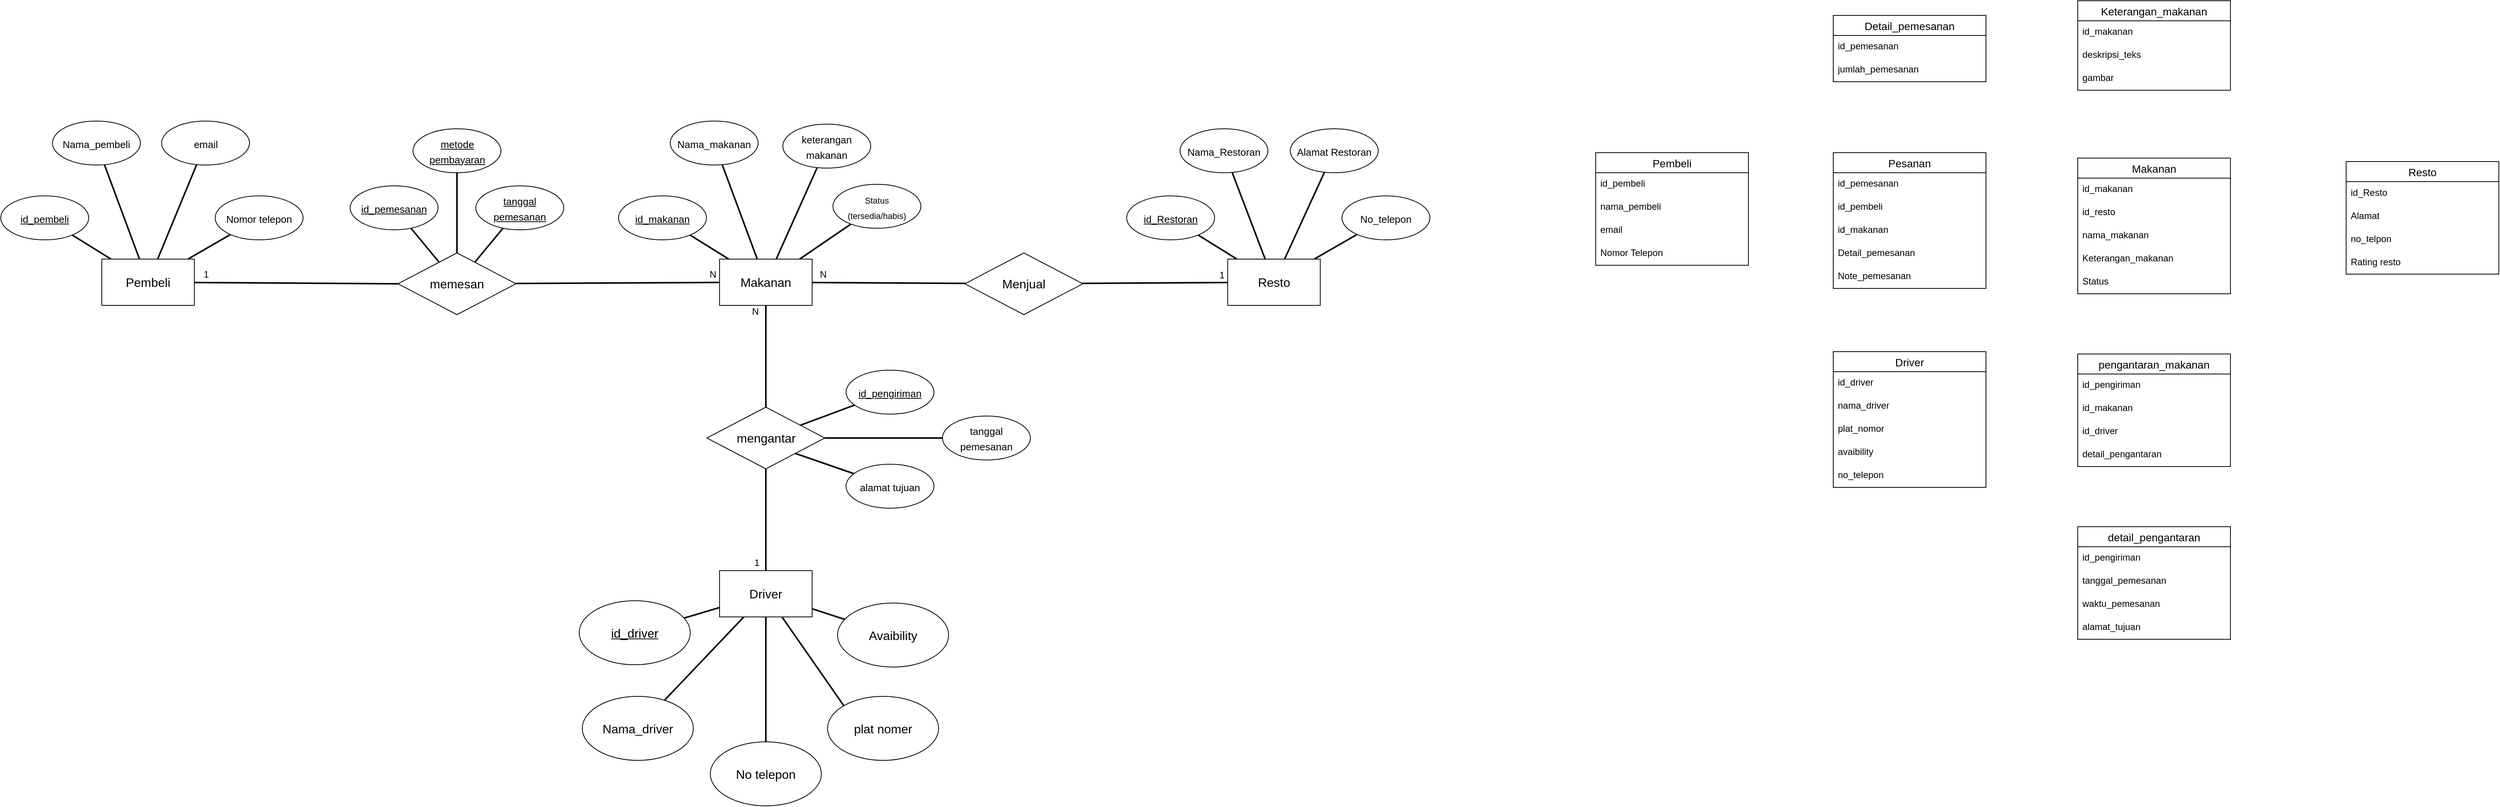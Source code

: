 <mxfile version="21.1.2" type="github">
  <diagram name="Page-1" id="kpE2Phg5UG2O1yojQXth">
    <mxGraphModel dx="1988" dy="1352" grid="0" gridSize="10" guides="1" tooltips="1" connect="1" arrows="1" fold="1" page="0" pageScale="1" pageWidth="850" pageHeight="1100" math="0" shadow="0">
      <root>
        <mxCell id="0" />
        <mxCell id="1" parent="0" />
        <mxCell id="WbsWjwDJcjXZ_kDhLRrN-7" style="edgeStyle=none;curved=1;rounded=0;orthogonalLoop=1;jettySize=auto;html=1;fontSize=12;endArrow=none;endFill=0;strokeWidth=2;" parent="1" source="WbsWjwDJcjXZ_kDhLRrN-2" target="WbsWjwDJcjXZ_kDhLRrN-4" edge="1">
          <mxGeometry relative="1" as="geometry" />
        </mxCell>
        <mxCell id="WbsWjwDJcjXZ_kDhLRrN-8" style="edgeStyle=none;curved=1;rounded=0;orthogonalLoop=1;jettySize=auto;html=1;fontSize=12;startSize=8;endSize=8;strokeWidth=2;endArrow=none;endFill=0;" parent="1" source="WbsWjwDJcjXZ_kDhLRrN-2" target="WbsWjwDJcjXZ_kDhLRrN-3" edge="1">
          <mxGeometry relative="1" as="geometry" />
        </mxCell>
        <mxCell id="WbsWjwDJcjXZ_kDhLRrN-9" style="edgeStyle=none;curved=1;rounded=0;orthogonalLoop=1;jettySize=auto;html=1;fontSize=12;startSize=8;endSize=8;endArrow=none;endFill=0;strokeWidth=2;" parent="1" source="WbsWjwDJcjXZ_kDhLRrN-2" target="WbsWjwDJcjXZ_kDhLRrN-6" edge="1">
          <mxGeometry relative="1" as="geometry" />
        </mxCell>
        <mxCell id="WbsWjwDJcjXZ_kDhLRrN-12" style="edgeStyle=none;curved=1;rounded=0;orthogonalLoop=1;jettySize=auto;html=1;fontSize=12;startSize=8;endSize=8;strokeWidth=2;endArrow=none;endFill=0;" parent="1" source="WbsWjwDJcjXZ_kDhLRrN-2" target="WbsWjwDJcjXZ_kDhLRrN-5" edge="1">
          <mxGeometry relative="1" as="geometry" />
        </mxCell>
        <mxCell id="WbsWjwDJcjXZ_kDhLRrN-54" style="edgeStyle=none;curved=1;rounded=0;orthogonalLoop=1;jettySize=auto;html=1;entryX=0;entryY=0.5;entryDx=0;entryDy=0;fontSize=12;startSize=8;endSize=8;endArrow=none;endFill=0;strokeWidth=2;" parent="1" source="WbsWjwDJcjXZ_kDhLRrN-2" target="WbsWjwDJcjXZ_kDhLRrN-24" edge="1">
          <mxGeometry relative="1" as="geometry" />
        </mxCell>
        <mxCell id="WbsWjwDJcjXZ_kDhLRrN-2" value="Pembeli" style="rounded=0;whiteSpace=wrap;html=1;fontSize=16;" parent="1" vertex="1">
          <mxGeometry x="46" y="259" width="120" height="60" as="geometry" />
        </mxCell>
        <mxCell id="WbsWjwDJcjXZ_kDhLRrN-3" value="&lt;font style=&quot;font-size: 13px;&quot;&gt;Nama_pembeli&lt;/font&gt;" style="ellipse;whiteSpace=wrap;html=1;fontSize=16;" parent="1" vertex="1">
          <mxGeometry x="-18" y="80" width="114" height="57" as="geometry" />
        </mxCell>
        <mxCell id="WbsWjwDJcjXZ_kDhLRrN-4" value="&lt;font style=&quot;font-size: 13px;&quot;&gt;&lt;u&gt;id_pembeli&lt;/u&gt;&lt;/font&gt;" style="ellipse;whiteSpace=wrap;html=1;fontSize=16;" parent="1" vertex="1">
          <mxGeometry x="-85" y="177" width="114" height="57" as="geometry" />
        </mxCell>
        <mxCell id="WbsWjwDJcjXZ_kDhLRrN-5" value="&lt;font style=&quot;font-size: 13px;&quot;&gt;Nomor telepon&lt;/font&gt;" style="ellipse;whiteSpace=wrap;html=1;fontSize=16;" parent="1" vertex="1">
          <mxGeometry x="193" y="177" width="114" height="57" as="geometry" />
        </mxCell>
        <mxCell id="WbsWjwDJcjXZ_kDhLRrN-6" value="&lt;font style=&quot;font-size: 13px;&quot;&gt;email&lt;/font&gt;" style="ellipse;whiteSpace=wrap;html=1;fontSize=16;" parent="1" vertex="1">
          <mxGeometry x="123.5" y="80" width="114" height="57" as="geometry" />
        </mxCell>
        <mxCell id="WbsWjwDJcjXZ_kDhLRrN-15" style="edgeStyle=none;curved=1;rounded=0;orthogonalLoop=1;jettySize=auto;html=1;fontSize=12;endArrow=none;endFill=0;strokeWidth=2;" parent="1" source="WbsWjwDJcjXZ_kDhLRrN-19" target="WbsWjwDJcjXZ_kDhLRrN-21" edge="1">
          <mxGeometry relative="1" as="geometry" />
        </mxCell>
        <mxCell id="WbsWjwDJcjXZ_kDhLRrN-16" style="edgeStyle=none;curved=1;rounded=0;orthogonalLoop=1;jettySize=auto;html=1;fontSize=12;startSize=8;endSize=8;strokeWidth=2;endArrow=none;endFill=0;" parent="1" source="WbsWjwDJcjXZ_kDhLRrN-19" target="WbsWjwDJcjXZ_kDhLRrN-20" edge="1">
          <mxGeometry relative="1" as="geometry" />
        </mxCell>
        <mxCell id="WbsWjwDJcjXZ_kDhLRrN-17" style="edgeStyle=none;curved=1;rounded=0;orthogonalLoop=1;jettySize=auto;html=1;fontSize=12;startSize=8;endSize=8;endArrow=none;endFill=0;strokeWidth=2;" parent="1" source="WbsWjwDJcjXZ_kDhLRrN-19" target="WbsWjwDJcjXZ_kDhLRrN-23" edge="1">
          <mxGeometry relative="1" as="geometry" />
        </mxCell>
        <mxCell id="WbsWjwDJcjXZ_kDhLRrN-18" style="edgeStyle=none;curved=1;rounded=0;orthogonalLoop=1;jettySize=auto;html=1;fontSize=12;startSize=8;endSize=8;strokeWidth=2;endArrow=none;endFill=0;" parent="1" source="WbsWjwDJcjXZ_kDhLRrN-19" target="WbsWjwDJcjXZ_kDhLRrN-22" edge="1">
          <mxGeometry relative="1" as="geometry" />
        </mxCell>
        <mxCell id="WbsWjwDJcjXZ_kDhLRrN-52" style="edgeStyle=none;curved=1;rounded=0;orthogonalLoop=1;jettySize=auto;html=1;fontSize=12;startSize=8;endSize=8;endArrow=none;endFill=0;strokeWidth=2;" parent="1" source="WbsWjwDJcjXZ_kDhLRrN-19" target="WbsWjwDJcjXZ_kDhLRrN-48" edge="1">
          <mxGeometry relative="1" as="geometry" />
        </mxCell>
        <mxCell id="WbsWjwDJcjXZ_kDhLRrN-69" style="edgeStyle=none;curved=1;rounded=0;orthogonalLoop=1;jettySize=auto;html=1;entryX=0.5;entryY=0;entryDx=0;entryDy=0;fontSize=12;startSize=8;endSize=8;strokeWidth=2;endArrow=none;endFill=0;" parent="1" source="WbsWjwDJcjXZ_kDhLRrN-19" target="WbsWjwDJcjXZ_kDhLRrN-57" edge="1">
          <mxGeometry relative="1" as="geometry" />
        </mxCell>
        <mxCell id="WbsWjwDJcjXZ_kDhLRrN-19" value="Makanan" style="rounded=0;whiteSpace=wrap;html=1;fontSize=16;" parent="1" vertex="1">
          <mxGeometry x="847" y="259" width="120" height="60" as="geometry" />
        </mxCell>
        <mxCell id="WbsWjwDJcjXZ_kDhLRrN-20" value="&lt;font style=&quot;font-size: 13px;&quot;&gt;Nama_makanan&lt;/font&gt;" style="ellipse;whiteSpace=wrap;html=1;fontSize=16;" parent="1" vertex="1">
          <mxGeometry x="783" y="80" width="114" height="57" as="geometry" />
        </mxCell>
        <mxCell id="WbsWjwDJcjXZ_kDhLRrN-21" value="&lt;font style=&quot;font-size: 13px;&quot;&gt;&lt;u&gt;id_makanan&lt;/u&gt;&lt;/font&gt;" style="ellipse;whiteSpace=wrap;html=1;fontSize=16;" parent="1" vertex="1">
          <mxGeometry x="716" y="177" width="114" height="57" as="geometry" />
        </mxCell>
        <mxCell id="WbsWjwDJcjXZ_kDhLRrN-22" value="&lt;font style=&quot;font-size: 11px;&quot;&gt;Status &lt;br&gt;(tersedia/habis)&lt;/font&gt;" style="ellipse;whiteSpace=wrap;html=1;fontSize=16;" parent="1" vertex="1">
          <mxGeometry x="994" y="162" width="114" height="57" as="geometry" />
        </mxCell>
        <mxCell id="WbsWjwDJcjXZ_kDhLRrN-23" value="&lt;font style=&quot;font-size: 13px;&quot;&gt;keterangan makanan&lt;/font&gt;" style="ellipse;whiteSpace=wrap;html=1;fontSize=16;" parent="1" vertex="1">
          <mxGeometry x="929" y="84" width="114" height="57" as="geometry" />
        </mxCell>
        <mxCell id="WbsWjwDJcjXZ_kDhLRrN-42" style="edgeStyle=none;curved=1;rounded=0;orthogonalLoop=1;jettySize=auto;html=1;fontSize=12;startSize=8;endSize=8;strokeWidth=2;endArrow=none;endFill=0;" parent="1" source="WbsWjwDJcjXZ_kDhLRrN-24" target="WbsWjwDJcjXZ_kDhLRrN-25" edge="1">
          <mxGeometry relative="1" as="geometry" />
        </mxCell>
        <mxCell id="WbsWjwDJcjXZ_kDhLRrN-43" style="edgeStyle=none;curved=1;rounded=0;orthogonalLoop=1;jettySize=auto;html=1;fontSize=12;startSize=8;endSize=8;strokeWidth=2;endArrow=none;endFill=0;" parent="1" source="WbsWjwDJcjXZ_kDhLRrN-24" target="WbsWjwDJcjXZ_kDhLRrN-27" edge="1">
          <mxGeometry relative="1" as="geometry" />
        </mxCell>
        <mxCell id="WbsWjwDJcjXZ_kDhLRrN-44" style="edgeStyle=none;curved=1;rounded=0;orthogonalLoop=1;jettySize=auto;html=1;fontSize=12;startSize=8;endSize=8;strokeWidth=2;endArrow=none;endFill=0;" parent="1" source="WbsWjwDJcjXZ_kDhLRrN-24" target="WbsWjwDJcjXZ_kDhLRrN-26" edge="1">
          <mxGeometry relative="1" as="geometry" />
        </mxCell>
        <mxCell id="WbsWjwDJcjXZ_kDhLRrN-55" style="edgeStyle=none;curved=1;rounded=0;orthogonalLoop=1;jettySize=auto;html=1;fontSize=12;startSize=8;endSize=8;endArrow=none;endFill=0;strokeWidth=2;" parent="1" source="WbsWjwDJcjXZ_kDhLRrN-24" target="WbsWjwDJcjXZ_kDhLRrN-19" edge="1">
          <mxGeometry relative="1" as="geometry" />
        </mxCell>
        <mxCell id="WbsWjwDJcjXZ_kDhLRrN-24" value="memesan" style="rhombus;whiteSpace=wrap;html=1;fontSize=16;" parent="1" vertex="1">
          <mxGeometry x="430" y="251" width="153" height="80" as="geometry" />
        </mxCell>
        <mxCell id="WbsWjwDJcjXZ_kDhLRrN-25" value="&lt;font style=&quot;font-size: 13px;&quot;&gt;&lt;u&gt;id_pemesanan&lt;/u&gt;&lt;/font&gt;" style="ellipse;whiteSpace=wrap;html=1;fontSize=16;" parent="1" vertex="1">
          <mxGeometry x="368" y="164" width="114" height="57" as="geometry" />
        </mxCell>
        <mxCell id="WbsWjwDJcjXZ_kDhLRrN-26" value="&lt;font style=&quot;font-size: 13px;&quot;&gt;&lt;u&gt;tanggal pemesanan&lt;/u&gt;&lt;/font&gt;" style="ellipse;whiteSpace=wrap;html=1;fontSize=16;" parent="1" vertex="1">
          <mxGeometry x="531" y="164" width="114" height="57" as="geometry" />
        </mxCell>
        <mxCell id="WbsWjwDJcjXZ_kDhLRrN-27" value="&lt;font style=&quot;font-size: 13px;&quot;&gt;&lt;u&gt;metode pembayaran&lt;/u&gt;&lt;/font&gt;" style="ellipse;whiteSpace=wrap;html=1;fontSize=16;" parent="1" vertex="1">
          <mxGeometry x="449.5" y="90" width="114" height="57" as="geometry" />
        </mxCell>
        <mxCell id="WbsWjwDJcjXZ_kDhLRrN-29" style="edgeStyle=none;curved=1;rounded=0;orthogonalLoop=1;jettySize=auto;html=1;fontSize=12;endArrow=none;endFill=0;strokeWidth=2;" parent="1" source="WbsWjwDJcjXZ_kDhLRrN-33" target="WbsWjwDJcjXZ_kDhLRrN-35" edge="1">
          <mxGeometry relative="1" as="geometry" />
        </mxCell>
        <mxCell id="WbsWjwDJcjXZ_kDhLRrN-30" style="edgeStyle=none;curved=1;rounded=0;orthogonalLoop=1;jettySize=auto;html=1;fontSize=12;startSize=8;endSize=8;strokeWidth=2;endArrow=none;endFill=0;" parent="1" source="WbsWjwDJcjXZ_kDhLRrN-33" target="WbsWjwDJcjXZ_kDhLRrN-34" edge="1">
          <mxGeometry relative="1" as="geometry" />
        </mxCell>
        <mxCell id="WbsWjwDJcjXZ_kDhLRrN-31" style="edgeStyle=none;curved=1;rounded=0;orthogonalLoop=1;jettySize=auto;html=1;fontSize=12;startSize=8;endSize=8;endArrow=none;endFill=0;strokeWidth=2;" parent="1" source="WbsWjwDJcjXZ_kDhLRrN-33" target="WbsWjwDJcjXZ_kDhLRrN-37" edge="1">
          <mxGeometry relative="1" as="geometry" />
        </mxCell>
        <mxCell id="WbsWjwDJcjXZ_kDhLRrN-32" style="edgeStyle=none;curved=1;rounded=0;orthogonalLoop=1;jettySize=auto;html=1;fontSize=12;startSize=8;endSize=8;strokeWidth=2;endArrow=none;endFill=0;" parent="1" source="WbsWjwDJcjXZ_kDhLRrN-33" target="WbsWjwDJcjXZ_kDhLRrN-36" edge="1">
          <mxGeometry relative="1" as="geometry" />
        </mxCell>
        <mxCell id="WbsWjwDJcjXZ_kDhLRrN-33" value="Resto" style="rounded=0;whiteSpace=wrap;html=1;fontSize=16;" parent="1" vertex="1">
          <mxGeometry x="1505.85" y="259" width="120" height="60" as="geometry" />
        </mxCell>
        <mxCell id="WbsWjwDJcjXZ_kDhLRrN-34" value="&lt;font style=&quot;font-size: 13px;&quot;&gt;Nama_Restoran&lt;/font&gt;" style="ellipse;whiteSpace=wrap;html=1;fontSize=16;" parent="1" vertex="1">
          <mxGeometry x="1444" y="90" width="114" height="57" as="geometry" />
        </mxCell>
        <mxCell id="WbsWjwDJcjXZ_kDhLRrN-35" value="&lt;font style=&quot;font-size: 13px;&quot;&gt;&lt;u&gt;id_Restoran&lt;/u&gt;&lt;/font&gt;" style="ellipse;whiteSpace=wrap;html=1;fontSize=16;" parent="1" vertex="1">
          <mxGeometry x="1374.85" y="177" width="114" height="57" as="geometry" />
        </mxCell>
        <mxCell id="WbsWjwDJcjXZ_kDhLRrN-36" value="&lt;font style=&quot;font-size: 13px;&quot;&gt;No_telepon&lt;/font&gt;" style="ellipse;whiteSpace=wrap;html=1;fontSize=16;" parent="1" vertex="1">
          <mxGeometry x="1654" y="177" width="114" height="57" as="geometry" />
        </mxCell>
        <mxCell id="WbsWjwDJcjXZ_kDhLRrN-37" value="&lt;font style=&quot;font-size: 13px;&quot;&gt;Alamat Restoran&lt;/font&gt;" style="ellipse;whiteSpace=wrap;html=1;fontSize=16;" parent="1" vertex="1">
          <mxGeometry x="1587" y="90" width="114" height="57" as="geometry" />
        </mxCell>
        <mxCell id="WbsWjwDJcjXZ_kDhLRrN-53" style="edgeStyle=none;curved=1;rounded=0;orthogonalLoop=1;jettySize=auto;html=1;fontSize=12;startSize=8;endSize=8;endArrow=none;endFill=0;strokeWidth=2;" parent="1" target="WbsWjwDJcjXZ_kDhLRrN-33" edge="1">
          <mxGeometry relative="1" as="geometry">
            <mxPoint x="1301.0" y="290.556" as="sourcePoint" />
          </mxGeometry>
        </mxCell>
        <mxCell id="WbsWjwDJcjXZ_kDhLRrN-48" value="Menjual" style="rhombus;whiteSpace=wrap;html=1;fontSize=16;" parent="1" vertex="1">
          <mxGeometry x="1165" y="251" width="153" height="80" as="geometry" />
        </mxCell>
        <mxCell id="WbsWjwDJcjXZ_kDhLRrN-63" style="edgeStyle=none;curved=1;rounded=0;orthogonalLoop=1;jettySize=auto;html=1;fontSize=12;startSize=8;endSize=8;strokeWidth=2;endArrow=none;endFill=0;" parent="1" source="WbsWjwDJcjXZ_kDhLRrN-56" target="WbsWjwDJcjXZ_kDhLRrN-58" edge="1">
          <mxGeometry relative="1" as="geometry" />
        </mxCell>
        <mxCell id="WbsWjwDJcjXZ_kDhLRrN-64" style="edgeStyle=none;curved=1;rounded=0;orthogonalLoop=1;jettySize=auto;html=1;fontSize=12;startSize=8;endSize=8;strokeWidth=2;endArrow=none;endFill=0;" parent="1" source="WbsWjwDJcjXZ_kDhLRrN-56" target="WbsWjwDJcjXZ_kDhLRrN-59" edge="1">
          <mxGeometry relative="1" as="geometry" />
        </mxCell>
        <mxCell id="WbsWjwDJcjXZ_kDhLRrN-65" style="edgeStyle=none;curved=1;rounded=0;orthogonalLoop=1;jettySize=auto;html=1;entryX=0.5;entryY=0;entryDx=0;entryDy=0;fontSize=12;startSize=8;endSize=8;strokeWidth=2;endArrow=none;endFill=0;" parent="1" source="WbsWjwDJcjXZ_kDhLRrN-56" target="WbsWjwDJcjXZ_kDhLRrN-60" edge="1">
          <mxGeometry relative="1" as="geometry" />
        </mxCell>
        <mxCell id="WbsWjwDJcjXZ_kDhLRrN-66" style="edgeStyle=none;curved=1;rounded=0;orthogonalLoop=1;jettySize=auto;html=1;entryX=0;entryY=0;entryDx=0;entryDy=0;fontSize=12;startSize=8;endSize=8;strokeWidth=2;endArrow=none;endFill=0;" parent="1" source="WbsWjwDJcjXZ_kDhLRrN-56" target="WbsWjwDJcjXZ_kDhLRrN-61" edge="1">
          <mxGeometry relative="1" as="geometry" />
        </mxCell>
        <mxCell id="WbsWjwDJcjXZ_kDhLRrN-67" style="edgeStyle=none;curved=1;rounded=0;orthogonalLoop=1;jettySize=auto;html=1;fontSize=12;startSize=8;endSize=8;strokeWidth=2;endArrow=none;endFill=0;" parent="1" source="WbsWjwDJcjXZ_kDhLRrN-56" target="WbsWjwDJcjXZ_kDhLRrN-62" edge="1">
          <mxGeometry relative="1" as="geometry" />
        </mxCell>
        <mxCell id="WbsWjwDJcjXZ_kDhLRrN-56" value="Driver" style="rounded=0;whiteSpace=wrap;html=1;fontSize=16;" parent="1" vertex="1">
          <mxGeometry x="847" y="663" width="120" height="60" as="geometry" />
        </mxCell>
        <mxCell id="WbsWjwDJcjXZ_kDhLRrN-70" style="edgeStyle=none;curved=1;rounded=0;orthogonalLoop=1;jettySize=auto;html=1;fontSize=12;startSize=8;endSize=8;strokeWidth=2;endArrow=none;endFill=0;" parent="1" source="WbsWjwDJcjXZ_kDhLRrN-57" target="WbsWjwDJcjXZ_kDhLRrN-56" edge="1">
          <mxGeometry relative="1" as="geometry" />
        </mxCell>
        <mxCell id="Es3dOmBLuo4MZG2HMhpd-24" style="edgeStyle=orthogonalEdgeStyle;rounded=0;orthogonalLoop=1;jettySize=auto;html=1;strokeWidth=2;endArrow=none;endFill=0;" edge="1" parent="1" source="WbsWjwDJcjXZ_kDhLRrN-57" target="Es3dOmBLuo4MZG2HMhpd-23">
          <mxGeometry relative="1" as="geometry" />
        </mxCell>
        <mxCell id="WbsWjwDJcjXZ_kDhLRrN-57" value="mengantar" style="rhombus;whiteSpace=wrap;html=1;fontSize=16;" parent="1" vertex="1">
          <mxGeometry x="830.5" y="451" width="153" height="80" as="geometry" />
        </mxCell>
        <mxCell id="WbsWjwDJcjXZ_kDhLRrN-58" value="&lt;u&gt;id_driver&lt;/u&gt;" style="ellipse;whiteSpace=wrap;html=1;fontSize=16;" parent="1" vertex="1">
          <mxGeometry x="665" y="702" width="144" height="83" as="geometry" />
        </mxCell>
        <mxCell id="WbsWjwDJcjXZ_kDhLRrN-59" value="Nama_driver" style="ellipse;whiteSpace=wrap;html=1;fontSize=16;" parent="1" vertex="1">
          <mxGeometry x="669" y="826" width="144" height="83" as="geometry" />
        </mxCell>
        <mxCell id="WbsWjwDJcjXZ_kDhLRrN-60" value="No telepon" style="ellipse;whiteSpace=wrap;html=1;fontSize=16;" parent="1" vertex="1">
          <mxGeometry x="835" y="885" width="144" height="83" as="geometry" />
        </mxCell>
        <mxCell id="WbsWjwDJcjXZ_kDhLRrN-61" value="plat nomer" style="ellipse;whiteSpace=wrap;html=1;fontSize=16;" parent="1" vertex="1">
          <mxGeometry x="987" y="826" width="144" height="83" as="geometry" />
        </mxCell>
        <mxCell id="WbsWjwDJcjXZ_kDhLRrN-62" value="Avaibility" style="ellipse;whiteSpace=wrap;html=1;fontSize=16;" parent="1" vertex="1">
          <mxGeometry x="1000" y="705" width="144" height="83" as="geometry" />
        </mxCell>
        <mxCell id="WbsWjwDJcjXZ_kDhLRrN-75" style="edgeStyle=none;curved=1;rounded=0;orthogonalLoop=1;jettySize=auto;html=1;fontSize=12;startSize=8;endSize=8;strokeWidth=2;endArrow=none;endFill=0;" parent="1" source="WbsWjwDJcjXZ_kDhLRrN-72" target="WbsWjwDJcjXZ_kDhLRrN-57" edge="1">
          <mxGeometry relative="1" as="geometry" />
        </mxCell>
        <mxCell id="WbsWjwDJcjXZ_kDhLRrN-72" value="&lt;font style=&quot;font-size: 13px;&quot;&gt;&lt;u&gt;id_pengiriman&lt;/u&gt;&lt;/font&gt;" style="ellipse;whiteSpace=wrap;html=1;fontSize=16;" parent="1" vertex="1">
          <mxGeometry x="1011" y="403" width="114" height="57" as="geometry" />
        </mxCell>
        <mxCell id="WbsWjwDJcjXZ_kDhLRrN-76" style="edgeStyle=none;curved=1;rounded=0;orthogonalLoop=1;jettySize=auto;html=1;entryX=1;entryY=1;entryDx=0;entryDy=0;fontSize=12;startSize=8;endSize=8;strokeWidth=2;endArrow=none;endFill=0;" parent="1" source="WbsWjwDJcjXZ_kDhLRrN-73" target="WbsWjwDJcjXZ_kDhLRrN-57" edge="1">
          <mxGeometry relative="1" as="geometry" />
        </mxCell>
        <mxCell id="WbsWjwDJcjXZ_kDhLRrN-73" value="&lt;font style=&quot;font-size: 13px;&quot;&gt;alamat tujuan&lt;/font&gt;" style="ellipse;whiteSpace=wrap;html=1;fontSize=16;" parent="1" vertex="1">
          <mxGeometry x="1011" y="525" width="114" height="57" as="geometry" />
        </mxCell>
        <mxCell id="Es3dOmBLuo4MZG2HMhpd-17" value="1" style="text;html=1;align=center;verticalAlign=middle;resizable=0;points=[];autosize=1;strokeColor=none;fillColor=none;" vertex="1" parent="1">
          <mxGeometry x="168" y="266" width="25" height="26" as="geometry" />
        </mxCell>
        <mxCell id="Es3dOmBLuo4MZG2HMhpd-18" value="N" style="text;html=1;align=center;verticalAlign=middle;resizable=0;points=[];autosize=1;strokeColor=none;fillColor=none;" vertex="1" parent="1">
          <mxGeometry x="824" y="266" width="27" height="26" as="geometry" />
        </mxCell>
        <mxCell id="Es3dOmBLuo4MZG2HMhpd-19" value="N" style="text;html=1;align=center;verticalAlign=middle;resizable=0;points=[];autosize=1;strokeColor=none;fillColor=none;" vertex="1" parent="1">
          <mxGeometry x="967" y="266" width="27" height="26" as="geometry" />
        </mxCell>
        <mxCell id="Es3dOmBLuo4MZG2HMhpd-20" value="1" style="text;html=1;align=center;verticalAlign=middle;resizable=0;points=[];autosize=1;strokeColor=none;fillColor=none;" vertex="1" parent="1">
          <mxGeometry x="1485" y="267" width="25" height="26" as="geometry" />
        </mxCell>
        <mxCell id="Es3dOmBLuo4MZG2HMhpd-21" value="1" style="text;html=1;align=center;verticalAlign=middle;resizable=0;points=[];autosize=1;strokeColor=none;fillColor=none;" vertex="1" parent="1">
          <mxGeometry x="882" y="640" width="25" height="26" as="geometry" />
        </mxCell>
        <mxCell id="Es3dOmBLuo4MZG2HMhpd-22" value="N" style="text;html=1;align=center;verticalAlign=middle;resizable=0;points=[];autosize=1;strokeColor=none;fillColor=none;" vertex="1" parent="1">
          <mxGeometry x="879" y="314" width="27" height="26" as="geometry" />
        </mxCell>
        <mxCell id="Es3dOmBLuo4MZG2HMhpd-23" value="&lt;font style=&quot;font-size: 13px;&quot;&gt;tanggal pemesanan&lt;/font&gt;" style="ellipse;whiteSpace=wrap;html=1;fontSize=16;" vertex="1" parent="1">
          <mxGeometry x="1136" y="462.5" width="114" height="57" as="geometry" />
        </mxCell>
        <mxCell id="Es3dOmBLuo4MZG2HMhpd-39" value="Pembeli" style="swimlane;fontStyle=0;childLayout=stackLayout;horizontal=1;startSize=26;horizontalStack=0;resizeParent=1;resizeParentMax=0;resizeLast=0;collapsible=1;marginBottom=0;align=center;fontSize=14;shadow=0;" vertex="1" parent="1">
          <mxGeometry x="1983" y="121" width="198" height="146" as="geometry" />
        </mxCell>
        <mxCell id="Es3dOmBLuo4MZG2HMhpd-40" value="id_pembeli" style="text;strokeColor=none;fillColor=none;spacingLeft=4;spacingRight=4;overflow=hidden;rotatable=0;points=[[0,0.5],[1,0.5]];portConstraint=eastwest;fontSize=12;whiteSpace=wrap;html=1;" vertex="1" parent="Es3dOmBLuo4MZG2HMhpd-39">
          <mxGeometry y="26" width="198" height="30" as="geometry" />
        </mxCell>
        <mxCell id="Es3dOmBLuo4MZG2HMhpd-41" value="nama_pembeli" style="text;strokeColor=none;fillColor=none;spacingLeft=4;spacingRight=4;overflow=hidden;rotatable=0;points=[[0,0.5],[1,0.5]];portConstraint=eastwest;fontSize=12;whiteSpace=wrap;html=1;" vertex="1" parent="Es3dOmBLuo4MZG2HMhpd-39">
          <mxGeometry y="56" width="198" height="30" as="geometry" />
        </mxCell>
        <mxCell id="Es3dOmBLuo4MZG2HMhpd-42" value="email" style="text;strokeColor=none;fillColor=none;spacingLeft=4;spacingRight=4;overflow=hidden;rotatable=0;points=[[0,0.5],[1,0.5]];portConstraint=eastwest;fontSize=12;whiteSpace=wrap;html=1;" vertex="1" parent="Es3dOmBLuo4MZG2HMhpd-39">
          <mxGeometry y="86" width="198" height="30" as="geometry" />
        </mxCell>
        <mxCell id="Es3dOmBLuo4MZG2HMhpd-58" value="Nomor Telepon" style="text;strokeColor=none;fillColor=none;spacingLeft=4;spacingRight=4;overflow=hidden;rotatable=0;points=[[0,0.5],[1,0.5]];portConstraint=eastwest;fontSize=12;whiteSpace=wrap;html=1;" vertex="1" parent="Es3dOmBLuo4MZG2HMhpd-39">
          <mxGeometry y="116" width="198" height="30" as="geometry" />
        </mxCell>
        <mxCell id="Es3dOmBLuo4MZG2HMhpd-59" value="Pesanan" style="swimlane;fontStyle=0;childLayout=stackLayout;horizontal=1;startSize=26;horizontalStack=0;resizeParent=1;resizeParentMax=0;resizeLast=0;collapsible=1;marginBottom=0;align=center;fontSize=14;shadow=0;" vertex="1" parent="1">
          <mxGeometry x="2291" y="121" width="198" height="176" as="geometry" />
        </mxCell>
        <mxCell id="Es3dOmBLuo4MZG2HMhpd-60" value="id_pemesanan" style="text;strokeColor=none;fillColor=none;spacingLeft=4;spacingRight=4;overflow=hidden;rotatable=0;points=[[0,0.5],[1,0.5]];portConstraint=eastwest;fontSize=12;whiteSpace=wrap;html=1;" vertex="1" parent="Es3dOmBLuo4MZG2HMhpd-59">
          <mxGeometry y="26" width="198" height="30" as="geometry" />
        </mxCell>
        <mxCell id="Es3dOmBLuo4MZG2HMhpd-61" value="id_pembeli" style="text;strokeColor=none;fillColor=none;spacingLeft=4;spacingRight=4;overflow=hidden;rotatable=0;points=[[0,0.5],[1,0.5]];portConstraint=eastwest;fontSize=12;whiteSpace=wrap;html=1;" vertex="1" parent="Es3dOmBLuo4MZG2HMhpd-59">
          <mxGeometry y="56" width="198" height="30" as="geometry" />
        </mxCell>
        <mxCell id="Es3dOmBLuo4MZG2HMhpd-62" value="id_makanan" style="text;strokeColor=none;fillColor=none;spacingLeft=4;spacingRight=4;overflow=hidden;rotatable=0;points=[[0,0.5],[1,0.5]];portConstraint=eastwest;fontSize=12;whiteSpace=wrap;html=1;" vertex="1" parent="Es3dOmBLuo4MZG2HMhpd-59">
          <mxGeometry y="86" width="198" height="30" as="geometry" />
        </mxCell>
        <mxCell id="Es3dOmBLuo4MZG2HMhpd-63" value="Detail_pemesanan" style="text;strokeColor=none;fillColor=none;spacingLeft=4;spacingRight=4;overflow=hidden;rotatable=0;points=[[0,0.5],[1,0.5]];portConstraint=eastwest;fontSize=12;whiteSpace=wrap;html=1;" vertex="1" parent="Es3dOmBLuo4MZG2HMhpd-59">
          <mxGeometry y="116" width="198" height="30" as="geometry" />
        </mxCell>
        <mxCell id="Es3dOmBLuo4MZG2HMhpd-78" value="Note_pemesanan" style="text;strokeColor=none;fillColor=none;spacingLeft=4;spacingRight=4;overflow=hidden;rotatable=0;points=[[0,0.5],[1,0.5]];portConstraint=eastwest;fontSize=12;whiteSpace=wrap;html=1;" vertex="1" parent="Es3dOmBLuo4MZG2HMhpd-59">
          <mxGeometry y="146" width="198" height="30" as="geometry" />
        </mxCell>
        <mxCell id="Es3dOmBLuo4MZG2HMhpd-65" value="Makanan" style="swimlane;fontStyle=0;childLayout=stackLayout;horizontal=1;startSize=26;horizontalStack=0;resizeParent=1;resizeParentMax=0;resizeLast=0;collapsible=1;marginBottom=0;align=center;fontSize=14;shadow=0;" vertex="1" parent="1">
          <mxGeometry x="2608" y="128" width="198" height="176" as="geometry" />
        </mxCell>
        <mxCell id="Es3dOmBLuo4MZG2HMhpd-66" value="&lt;span style=&quot;background-color: initial;&quot;&gt;id_makanan&lt;/span&gt;" style="text;strokeColor=none;fillColor=none;spacingLeft=4;spacingRight=4;overflow=hidden;rotatable=0;points=[[0,0.5],[1,0.5]];portConstraint=eastwest;fontSize=12;whiteSpace=wrap;html=1;" vertex="1" parent="Es3dOmBLuo4MZG2HMhpd-65">
          <mxGeometry y="26" width="198" height="30" as="geometry" />
        </mxCell>
        <mxCell id="Es3dOmBLuo4MZG2HMhpd-92" value="id_resto" style="text;strokeColor=none;fillColor=none;spacingLeft=4;spacingRight=4;overflow=hidden;rotatable=0;points=[[0,0.5],[1,0.5]];portConstraint=eastwest;fontSize=12;whiteSpace=wrap;html=1;" vertex="1" parent="Es3dOmBLuo4MZG2HMhpd-65">
          <mxGeometry y="56" width="198" height="30" as="geometry" />
        </mxCell>
        <mxCell id="Es3dOmBLuo4MZG2HMhpd-67" value="nama_makanan" style="text;strokeColor=none;fillColor=none;spacingLeft=4;spacingRight=4;overflow=hidden;rotatable=0;points=[[0,0.5],[1,0.5]];portConstraint=eastwest;fontSize=12;whiteSpace=wrap;html=1;" vertex="1" parent="Es3dOmBLuo4MZG2HMhpd-65">
          <mxGeometry y="86" width="198" height="30" as="geometry" />
        </mxCell>
        <mxCell id="Es3dOmBLuo4MZG2HMhpd-68" value="Keterangan_makanan" style="text;strokeColor=none;fillColor=none;spacingLeft=4;spacingRight=4;overflow=hidden;rotatable=0;points=[[0,0.5],[1,0.5]];portConstraint=eastwest;fontSize=12;whiteSpace=wrap;html=1;" vertex="1" parent="Es3dOmBLuo4MZG2HMhpd-65">
          <mxGeometry y="116" width="198" height="30" as="geometry" />
        </mxCell>
        <mxCell id="Es3dOmBLuo4MZG2HMhpd-69" value="Status" style="text;strokeColor=none;fillColor=none;spacingLeft=4;spacingRight=4;overflow=hidden;rotatable=0;points=[[0,0.5],[1,0.5]];portConstraint=eastwest;fontSize=12;whiteSpace=wrap;html=1;" vertex="1" parent="Es3dOmBLuo4MZG2HMhpd-65">
          <mxGeometry y="146" width="198" height="30" as="geometry" />
        </mxCell>
        <mxCell id="Es3dOmBLuo4MZG2HMhpd-72" value="Detail_pemesanan" style="swimlane;fontStyle=0;childLayout=stackLayout;horizontal=1;startSize=26;horizontalStack=0;resizeParent=1;resizeParentMax=0;resizeLast=0;collapsible=1;marginBottom=0;align=center;fontSize=14;shadow=0;" vertex="1" parent="1">
          <mxGeometry x="2291" y="-57" width="198" height="86" as="geometry" />
        </mxCell>
        <mxCell id="Es3dOmBLuo4MZG2HMhpd-73" value="id_pemesanan" style="text;strokeColor=none;fillColor=none;spacingLeft=4;spacingRight=4;overflow=hidden;rotatable=0;points=[[0,0.5],[1,0.5]];portConstraint=eastwest;fontSize=12;whiteSpace=wrap;html=1;" vertex="1" parent="Es3dOmBLuo4MZG2HMhpd-72">
          <mxGeometry y="26" width="198" height="30" as="geometry" />
        </mxCell>
        <mxCell id="Es3dOmBLuo4MZG2HMhpd-75" value="jumlah_pemesanan" style="text;strokeColor=none;fillColor=none;spacingLeft=4;spacingRight=4;overflow=hidden;rotatable=0;points=[[0,0.5],[1,0.5]];portConstraint=eastwest;fontSize=12;whiteSpace=wrap;html=1;" vertex="1" parent="Es3dOmBLuo4MZG2HMhpd-72">
          <mxGeometry y="56" width="198" height="30" as="geometry" />
        </mxCell>
        <mxCell id="Es3dOmBLuo4MZG2HMhpd-79" value="Keterangan_makanan" style="swimlane;fontStyle=0;childLayout=stackLayout;horizontal=1;startSize=26;horizontalStack=0;resizeParent=1;resizeParentMax=0;resizeLast=0;collapsible=1;marginBottom=0;align=center;fontSize=14;shadow=0;" vertex="1" parent="1">
          <mxGeometry x="2608" y="-76" width="198" height="116" as="geometry" />
        </mxCell>
        <mxCell id="Es3dOmBLuo4MZG2HMhpd-80" value="id_makanan" style="text;strokeColor=none;fillColor=none;spacingLeft=4;spacingRight=4;overflow=hidden;rotatable=0;points=[[0,0.5],[1,0.5]];portConstraint=eastwest;fontSize=12;whiteSpace=wrap;html=1;" vertex="1" parent="Es3dOmBLuo4MZG2HMhpd-79">
          <mxGeometry y="26" width="198" height="30" as="geometry" />
        </mxCell>
        <mxCell id="Es3dOmBLuo4MZG2HMhpd-81" value="deskripsi_teks" style="text;strokeColor=none;fillColor=none;spacingLeft=4;spacingRight=4;overflow=hidden;rotatable=0;points=[[0,0.5],[1,0.5]];portConstraint=eastwest;fontSize=12;whiteSpace=wrap;html=1;" vertex="1" parent="Es3dOmBLuo4MZG2HMhpd-79">
          <mxGeometry y="56" width="198" height="30" as="geometry" />
        </mxCell>
        <mxCell id="Es3dOmBLuo4MZG2HMhpd-82" value="gambar" style="text;strokeColor=none;fillColor=none;spacingLeft=4;spacingRight=4;overflow=hidden;rotatable=0;points=[[0,0.5],[1,0.5]];portConstraint=eastwest;fontSize=12;whiteSpace=wrap;html=1;" vertex="1" parent="Es3dOmBLuo4MZG2HMhpd-79">
          <mxGeometry y="86" width="198" height="30" as="geometry" />
        </mxCell>
        <mxCell id="Es3dOmBLuo4MZG2HMhpd-84" value="Resto" style="swimlane;fontStyle=0;childLayout=stackLayout;horizontal=1;startSize=26;horizontalStack=0;resizeParent=1;resizeParentMax=0;resizeLast=0;collapsible=1;marginBottom=0;align=center;fontSize=14;shadow=0;" vertex="1" parent="1">
          <mxGeometry x="2956" y="132.5" width="198" height="146" as="geometry" />
        </mxCell>
        <mxCell id="Es3dOmBLuo4MZG2HMhpd-85" value="id_Resto" style="text;strokeColor=none;fillColor=none;spacingLeft=4;spacingRight=4;overflow=hidden;rotatable=0;points=[[0,0.5],[1,0.5]];portConstraint=eastwest;fontSize=12;whiteSpace=wrap;html=1;" vertex="1" parent="Es3dOmBLuo4MZG2HMhpd-84">
          <mxGeometry y="26" width="198" height="30" as="geometry" />
        </mxCell>
        <mxCell id="Es3dOmBLuo4MZG2HMhpd-87" value="Alamat" style="text;strokeColor=none;fillColor=none;spacingLeft=4;spacingRight=4;overflow=hidden;rotatable=0;points=[[0,0.5],[1,0.5]];portConstraint=eastwest;fontSize=12;whiteSpace=wrap;html=1;" vertex="1" parent="Es3dOmBLuo4MZG2HMhpd-84">
          <mxGeometry y="56" width="198" height="30" as="geometry" />
        </mxCell>
        <mxCell id="Es3dOmBLuo4MZG2HMhpd-88" value="no_telpon" style="text;strokeColor=none;fillColor=none;spacingLeft=4;spacingRight=4;overflow=hidden;rotatable=0;points=[[0,0.5],[1,0.5]];portConstraint=eastwest;fontSize=12;whiteSpace=wrap;html=1;" vertex="1" parent="Es3dOmBLuo4MZG2HMhpd-84">
          <mxGeometry y="86" width="198" height="30" as="geometry" />
        </mxCell>
        <mxCell id="Es3dOmBLuo4MZG2HMhpd-89" value="Rating resto" style="text;strokeColor=none;fillColor=none;spacingLeft=4;spacingRight=4;overflow=hidden;rotatable=0;points=[[0,0.5],[1,0.5]];portConstraint=eastwest;fontSize=12;whiteSpace=wrap;html=1;" vertex="1" parent="Es3dOmBLuo4MZG2HMhpd-84">
          <mxGeometry y="116" width="198" height="30" as="geometry" />
        </mxCell>
        <mxCell id="Es3dOmBLuo4MZG2HMhpd-93" value="pengantaran_makanan" style="swimlane;fontStyle=0;childLayout=stackLayout;horizontal=1;startSize=26;horizontalStack=0;resizeParent=1;resizeParentMax=0;resizeLast=0;collapsible=1;marginBottom=0;align=center;fontSize=14;shadow=0;" vertex="1" parent="1">
          <mxGeometry x="2608" y="382" width="198" height="146" as="geometry" />
        </mxCell>
        <mxCell id="Es3dOmBLuo4MZG2HMhpd-105" value="id_pengiriman" style="text;strokeColor=none;fillColor=none;spacingLeft=4;spacingRight=4;overflow=hidden;rotatable=0;points=[[0,0.5],[1,0.5]];portConstraint=eastwest;fontSize=12;whiteSpace=wrap;html=1;" vertex="1" parent="Es3dOmBLuo4MZG2HMhpd-93">
          <mxGeometry y="26" width="198" height="30" as="geometry" />
        </mxCell>
        <mxCell id="Es3dOmBLuo4MZG2HMhpd-94" value="&lt;span style=&quot;background-color: initial;&quot;&gt;id_makanan&lt;/span&gt;" style="text;strokeColor=none;fillColor=none;spacingLeft=4;spacingRight=4;overflow=hidden;rotatable=0;points=[[0,0.5],[1,0.5]];portConstraint=eastwest;fontSize=12;whiteSpace=wrap;html=1;" vertex="1" parent="Es3dOmBLuo4MZG2HMhpd-93">
          <mxGeometry y="56" width="198" height="30" as="geometry" />
        </mxCell>
        <mxCell id="Es3dOmBLuo4MZG2HMhpd-95" value="id_driver" style="text;strokeColor=none;fillColor=none;spacingLeft=4;spacingRight=4;overflow=hidden;rotatable=0;points=[[0,0.5],[1,0.5]];portConstraint=eastwest;fontSize=12;whiteSpace=wrap;html=1;" vertex="1" parent="Es3dOmBLuo4MZG2HMhpd-93">
          <mxGeometry y="86" width="198" height="30" as="geometry" />
        </mxCell>
        <mxCell id="Es3dOmBLuo4MZG2HMhpd-96" value="detail_pengantaran" style="text;strokeColor=none;fillColor=none;spacingLeft=4;spacingRight=4;overflow=hidden;rotatable=0;points=[[0,0.5],[1,0.5]];portConstraint=eastwest;fontSize=12;whiteSpace=wrap;html=1;" vertex="1" parent="Es3dOmBLuo4MZG2HMhpd-93">
          <mxGeometry y="116" width="198" height="30" as="geometry" />
        </mxCell>
        <mxCell id="Es3dOmBLuo4MZG2HMhpd-99" value="detail_pengantaran" style="swimlane;fontStyle=0;childLayout=stackLayout;horizontal=1;startSize=26;horizontalStack=0;resizeParent=1;resizeParentMax=0;resizeLast=0;collapsible=1;marginBottom=0;align=center;fontSize=14;shadow=0;" vertex="1" parent="1">
          <mxGeometry x="2608" y="606" width="198" height="146" as="geometry" />
        </mxCell>
        <mxCell id="Es3dOmBLuo4MZG2HMhpd-100" value="&lt;span style=&quot;background-color: initial;&quot;&gt;id_pengiriman&lt;/span&gt;" style="text;strokeColor=none;fillColor=none;spacingLeft=4;spacingRight=4;overflow=hidden;rotatable=0;points=[[0,0.5],[1,0.5]];portConstraint=eastwest;fontSize=12;whiteSpace=wrap;html=1;" vertex="1" parent="Es3dOmBLuo4MZG2HMhpd-99">
          <mxGeometry y="26" width="198" height="30" as="geometry" />
        </mxCell>
        <mxCell id="Es3dOmBLuo4MZG2HMhpd-101" value="tanggal_pemesanan" style="text;strokeColor=none;fillColor=none;spacingLeft=4;spacingRight=4;overflow=hidden;rotatable=0;points=[[0,0.5],[1,0.5]];portConstraint=eastwest;fontSize=12;whiteSpace=wrap;html=1;" vertex="1" parent="Es3dOmBLuo4MZG2HMhpd-99">
          <mxGeometry y="56" width="198" height="30" as="geometry" />
        </mxCell>
        <mxCell id="Es3dOmBLuo4MZG2HMhpd-102" value="waktu_pemesanan" style="text;strokeColor=none;fillColor=none;spacingLeft=4;spacingRight=4;overflow=hidden;rotatable=0;points=[[0,0.5],[1,0.5]];portConstraint=eastwest;fontSize=12;whiteSpace=wrap;html=1;" vertex="1" parent="Es3dOmBLuo4MZG2HMhpd-99">
          <mxGeometry y="86" width="198" height="30" as="geometry" />
        </mxCell>
        <mxCell id="Es3dOmBLuo4MZG2HMhpd-106" value="alamat_tujuan" style="text;strokeColor=none;fillColor=none;spacingLeft=4;spacingRight=4;overflow=hidden;rotatable=0;points=[[0,0.5],[1,0.5]];portConstraint=eastwest;fontSize=12;whiteSpace=wrap;html=1;" vertex="1" parent="Es3dOmBLuo4MZG2HMhpd-99">
          <mxGeometry y="116" width="198" height="30" as="geometry" />
        </mxCell>
        <mxCell id="Es3dOmBLuo4MZG2HMhpd-107" value="Driver" style="swimlane;fontStyle=0;childLayout=stackLayout;horizontal=1;startSize=26;horizontalStack=0;resizeParent=1;resizeParentMax=0;resizeLast=0;collapsible=1;marginBottom=0;align=center;fontSize=14;shadow=0;" vertex="1" parent="1">
          <mxGeometry x="2291" y="379" width="198" height="176" as="geometry" />
        </mxCell>
        <mxCell id="Es3dOmBLuo4MZG2HMhpd-108" value="id_driver" style="text;strokeColor=none;fillColor=none;spacingLeft=4;spacingRight=4;overflow=hidden;rotatable=0;points=[[0,0.5],[1,0.5]];portConstraint=eastwest;fontSize=12;whiteSpace=wrap;html=1;" vertex="1" parent="Es3dOmBLuo4MZG2HMhpd-107">
          <mxGeometry y="26" width="198" height="30" as="geometry" />
        </mxCell>
        <mxCell id="Es3dOmBLuo4MZG2HMhpd-109" value="&lt;span style=&quot;background-color: initial;&quot;&gt;nama_driver&lt;/span&gt;" style="text;strokeColor=none;fillColor=none;spacingLeft=4;spacingRight=4;overflow=hidden;rotatable=0;points=[[0,0.5],[1,0.5]];portConstraint=eastwest;fontSize=12;whiteSpace=wrap;html=1;" vertex="1" parent="Es3dOmBLuo4MZG2HMhpd-107">
          <mxGeometry y="56" width="198" height="30" as="geometry" />
        </mxCell>
        <mxCell id="Es3dOmBLuo4MZG2HMhpd-110" value="plat_nomor" style="text;strokeColor=none;fillColor=none;spacingLeft=4;spacingRight=4;overflow=hidden;rotatable=0;points=[[0,0.5],[1,0.5]];portConstraint=eastwest;fontSize=12;whiteSpace=wrap;html=1;" vertex="1" parent="Es3dOmBLuo4MZG2HMhpd-107">
          <mxGeometry y="86" width="198" height="30" as="geometry" />
        </mxCell>
        <mxCell id="Es3dOmBLuo4MZG2HMhpd-111" value="avaibility" style="text;strokeColor=none;fillColor=none;spacingLeft=4;spacingRight=4;overflow=hidden;rotatable=0;points=[[0,0.5],[1,0.5]];portConstraint=eastwest;fontSize=12;whiteSpace=wrap;html=1;" vertex="1" parent="Es3dOmBLuo4MZG2HMhpd-107">
          <mxGeometry y="116" width="198" height="30" as="geometry" />
        </mxCell>
        <mxCell id="Es3dOmBLuo4MZG2HMhpd-112" value="no_telepon" style="text;strokeColor=none;fillColor=none;spacingLeft=4;spacingRight=4;overflow=hidden;rotatable=0;points=[[0,0.5],[1,0.5]];portConstraint=eastwest;fontSize=12;whiteSpace=wrap;html=1;" vertex="1" parent="Es3dOmBLuo4MZG2HMhpd-107">
          <mxGeometry y="146" width="198" height="30" as="geometry" />
        </mxCell>
      </root>
    </mxGraphModel>
  </diagram>
</mxfile>
